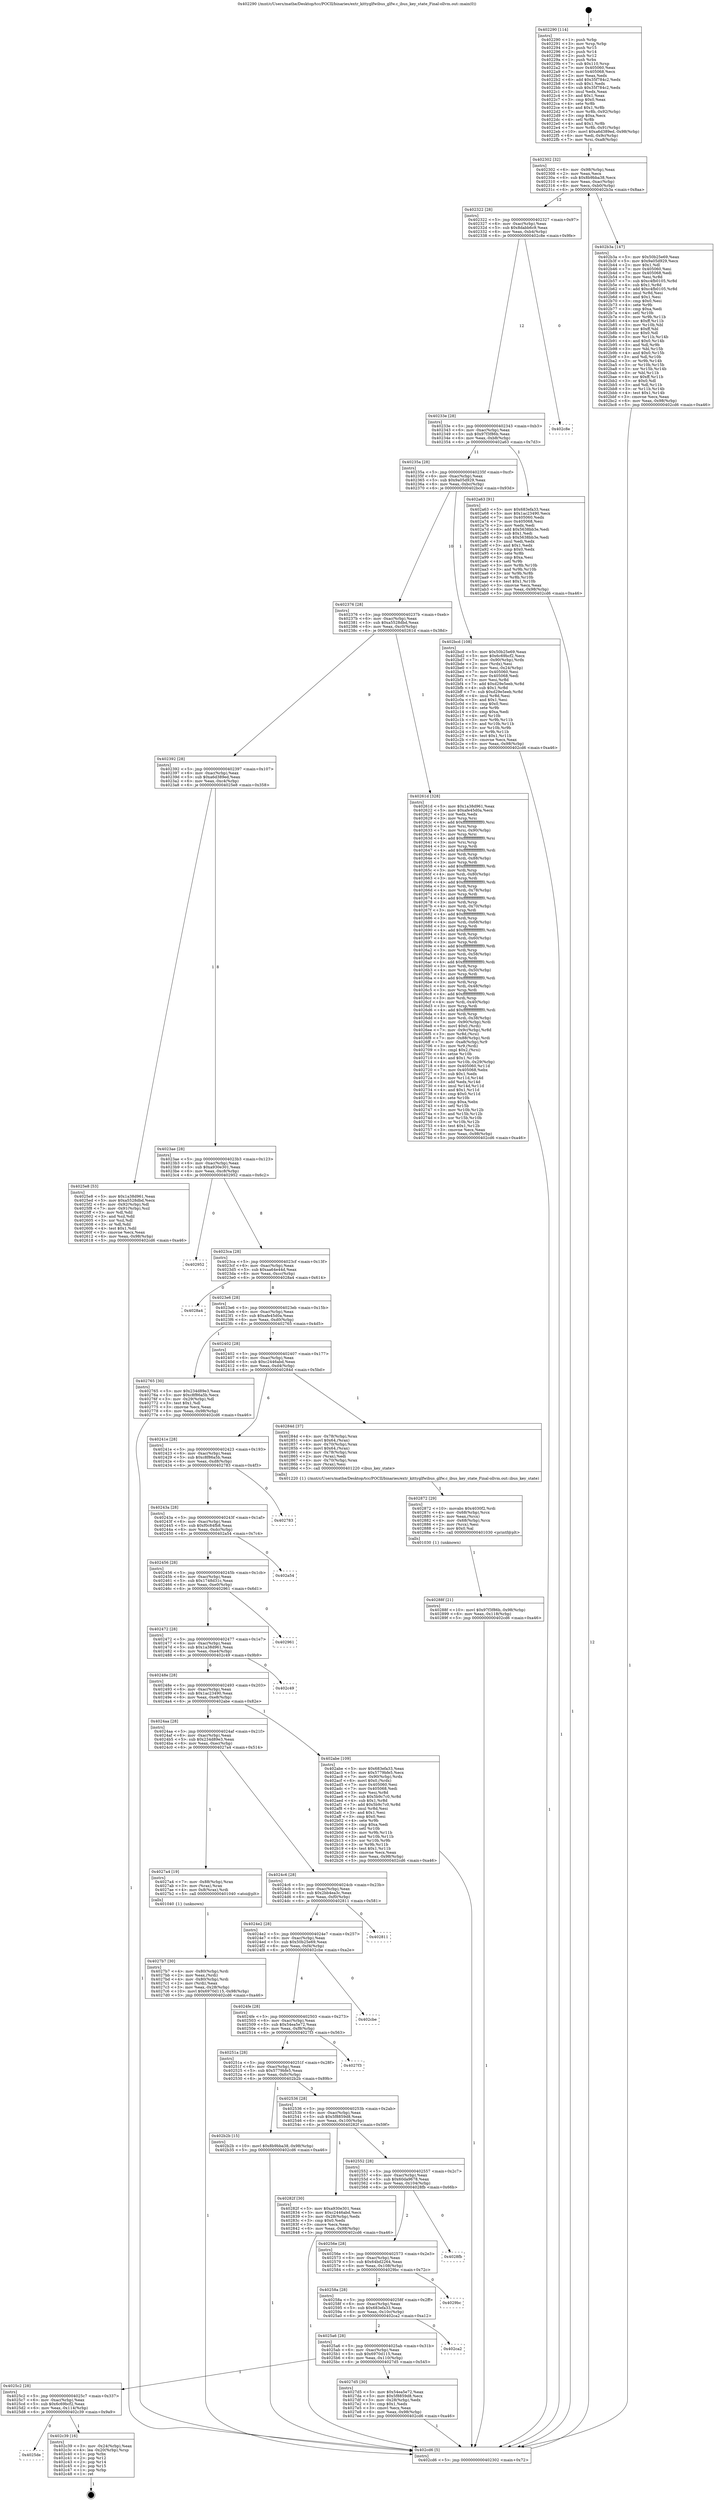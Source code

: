 digraph "0x402290" {
  label = "0x402290 (/mnt/c/Users/mathe/Desktop/tcc/POCII/binaries/extr_kittyglfwibus_glfw.c_ibus_key_state_Final-ollvm.out::main(0))"
  labelloc = "t"
  node[shape=record]

  Entry [label="",width=0.3,height=0.3,shape=circle,fillcolor=black,style=filled]
  "0x402302" [label="{
     0x402302 [32]\l
     | [instrs]\l
     &nbsp;&nbsp;0x402302 \<+6\>: mov -0x98(%rbp),%eax\l
     &nbsp;&nbsp;0x402308 \<+2\>: mov %eax,%ecx\l
     &nbsp;&nbsp;0x40230a \<+6\>: sub $0x8b9bba38,%ecx\l
     &nbsp;&nbsp;0x402310 \<+6\>: mov %eax,-0xac(%rbp)\l
     &nbsp;&nbsp;0x402316 \<+6\>: mov %ecx,-0xb0(%rbp)\l
     &nbsp;&nbsp;0x40231c \<+6\>: je 0000000000402b3a \<main+0x8aa\>\l
  }"]
  "0x402b3a" [label="{
     0x402b3a [147]\l
     | [instrs]\l
     &nbsp;&nbsp;0x402b3a \<+5\>: mov $0x50b25e69,%eax\l
     &nbsp;&nbsp;0x402b3f \<+5\>: mov $0x9a05d929,%ecx\l
     &nbsp;&nbsp;0x402b44 \<+2\>: mov $0x1,%dl\l
     &nbsp;&nbsp;0x402b46 \<+7\>: mov 0x405060,%esi\l
     &nbsp;&nbsp;0x402b4d \<+7\>: mov 0x405068,%edi\l
     &nbsp;&nbsp;0x402b54 \<+3\>: mov %esi,%r8d\l
     &nbsp;&nbsp;0x402b57 \<+7\>: sub $0xc4fb0105,%r8d\l
     &nbsp;&nbsp;0x402b5e \<+4\>: sub $0x1,%r8d\l
     &nbsp;&nbsp;0x402b62 \<+7\>: add $0xc4fb0105,%r8d\l
     &nbsp;&nbsp;0x402b69 \<+4\>: imul %r8d,%esi\l
     &nbsp;&nbsp;0x402b6d \<+3\>: and $0x1,%esi\l
     &nbsp;&nbsp;0x402b70 \<+3\>: cmp $0x0,%esi\l
     &nbsp;&nbsp;0x402b73 \<+4\>: sete %r9b\l
     &nbsp;&nbsp;0x402b77 \<+3\>: cmp $0xa,%edi\l
     &nbsp;&nbsp;0x402b7a \<+4\>: setl %r10b\l
     &nbsp;&nbsp;0x402b7e \<+3\>: mov %r9b,%r11b\l
     &nbsp;&nbsp;0x402b81 \<+4\>: xor $0xff,%r11b\l
     &nbsp;&nbsp;0x402b85 \<+3\>: mov %r10b,%bl\l
     &nbsp;&nbsp;0x402b88 \<+3\>: xor $0xff,%bl\l
     &nbsp;&nbsp;0x402b8b \<+3\>: xor $0x0,%dl\l
     &nbsp;&nbsp;0x402b8e \<+3\>: mov %r11b,%r14b\l
     &nbsp;&nbsp;0x402b91 \<+4\>: and $0x0,%r14b\l
     &nbsp;&nbsp;0x402b95 \<+3\>: and %dl,%r9b\l
     &nbsp;&nbsp;0x402b98 \<+3\>: mov %bl,%r15b\l
     &nbsp;&nbsp;0x402b9b \<+4\>: and $0x0,%r15b\l
     &nbsp;&nbsp;0x402b9f \<+3\>: and %dl,%r10b\l
     &nbsp;&nbsp;0x402ba2 \<+3\>: or %r9b,%r14b\l
     &nbsp;&nbsp;0x402ba5 \<+3\>: or %r10b,%r15b\l
     &nbsp;&nbsp;0x402ba8 \<+3\>: xor %r15b,%r14b\l
     &nbsp;&nbsp;0x402bab \<+3\>: or %bl,%r11b\l
     &nbsp;&nbsp;0x402bae \<+4\>: xor $0xff,%r11b\l
     &nbsp;&nbsp;0x402bb2 \<+3\>: or $0x0,%dl\l
     &nbsp;&nbsp;0x402bb5 \<+3\>: and %dl,%r11b\l
     &nbsp;&nbsp;0x402bb8 \<+3\>: or %r11b,%r14b\l
     &nbsp;&nbsp;0x402bbb \<+4\>: test $0x1,%r14b\l
     &nbsp;&nbsp;0x402bbf \<+3\>: cmovne %ecx,%eax\l
     &nbsp;&nbsp;0x402bc2 \<+6\>: mov %eax,-0x98(%rbp)\l
     &nbsp;&nbsp;0x402bc8 \<+5\>: jmp 0000000000402cd6 \<main+0xa46\>\l
  }"]
  "0x402322" [label="{
     0x402322 [28]\l
     | [instrs]\l
     &nbsp;&nbsp;0x402322 \<+5\>: jmp 0000000000402327 \<main+0x97\>\l
     &nbsp;&nbsp;0x402327 \<+6\>: mov -0xac(%rbp),%eax\l
     &nbsp;&nbsp;0x40232d \<+5\>: sub $0x8dabb6c9,%eax\l
     &nbsp;&nbsp;0x402332 \<+6\>: mov %eax,-0xb4(%rbp)\l
     &nbsp;&nbsp;0x402338 \<+6\>: je 0000000000402c8e \<main+0x9fe\>\l
  }"]
  Exit [label="",width=0.3,height=0.3,shape=circle,fillcolor=black,style=filled,peripheries=2]
  "0x402c8e" [label="{
     0x402c8e\l
  }", style=dashed]
  "0x40233e" [label="{
     0x40233e [28]\l
     | [instrs]\l
     &nbsp;&nbsp;0x40233e \<+5\>: jmp 0000000000402343 \<main+0xb3\>\l
     &nbsp;&nbsp;0x402343 \<+6\>: mov -0xac(%rbp),%eax\l
     &nbsp;&nbsp;0x402349 \<+5\>: sub $0x97f3f86b,%eax\l
     &nbsp;&nbsp;0x40234e \<+6\>: mov %eax,-0xb8(%rbp)\l
     &nbsp;&nbsp;0x402354 \<+6\>: je 0000000000402a63 \<main+0x7d3\>\l
  }"]
  "0x4025de" [label="{
     0x4025de\l
  }", style=dashed]
  "0x402a63" [label="{
     0x402a63 [91]\l
     | [instrs]\l
     &nbsp;&nbsp;0x402a63 \<+5\>: mov $0x683efa33,%eax\l
     &nbsp;&nbsp;0x402a68 \<+5\>: mov $0x1ac23490,%ecx\l
     &nbsp;&nbsp;0x402a6d \<+7\>: mov 0x405060,%edx\l
     &nbsp;&nbsp;0x402a74 \<+7\>: mov 0x405068,%esi\l
     &nbsp;&nbsp;0x402a7b \<+2\>: mov %edx,%edi\l
     &nbsp;&nbsp;0x402a7d \<+6\>: add $0x5638bb3e,%edi\l
     &nbsp;&nbsp;0x402a83 \<+3\>: sub $0x1,%edi\l
     &nbsp;&nbsp;0x402a86 \<+6\>: sub $0x5638bb3e,%edi\l
     &nbsp;&nbsp;0x402a8c \<+3\>: imul %edi,%edx\l
     &nbsp;&nbsp;0x402a8f \<+3\>: and $0x1,%edx\l
     &nbsp;&nbsp;0x402a92 \<+3\>: cmp $0x0,%edx\l
     &nbsp;&nbsp;0x402a95 \<+4\>: sete %r8b\l
     &nbsp;&nbsp;0x402a99 \<+3\>: cmp $0xa,%esi\l
     &nbsp;&nbsp;0x402a9c \<+4\>: setl %r9b\l
     &nbsp;&nbsp;0x402aa0 \<+3\>: mov %r8b,%r10b\l
     &nbsp;&nbsp;0x402aa3 \<+3\>: and %r9b,%r10b\l
     &nbsp;&nbsp;0x402aa6 \<+3\>: xor %r9b,%r8b\l
     &nbsp;&nbsp;0x402aa9 \<+3\>: or %r8b,%r10b\l
     &nbsp;&nbsp;0x402aac \<+4\>: test $0x1,%r10b\l
     &nbsp;&nbsp;0x402ab0 \<+3\>: cmovne %ecx,%eax\l
     &nbsp;&nbsp;0x402ab3 \<+6\>: mov %eax,-0x98(%rbp)\l
     &nbsp;&nbsp;0x402ab9 \<+5\>: jmp 0000000000402cd6 \<main+0xa46\>\l
  }"]
  "0x40235a" [label="{
     0x40235a [28]\l
     | [instrs]\l
     &nbsp;&nbsp;0x40235a \<+5\>: jmp 000000000040235f \<main+0xcf\>\l
     &nbsp;&nbsp;0x40235f \<+6\>: mov -0xac(%rbp),%eax\l
     &nbsp;&nbsp;0x402365 \<+5\>: sub $0x9a05d929,%eax\l
     &nbsp;&nbsp;0x40236a \<+6\>: mov %eax,-0xbc(%rbp)\l
     &nbsp;&nbsp;0x402370 \<+6\>: je 0000000000402bcd \<main+0x93d\>\l
  }"]
  "0x402c39" [label="{
     0x402c39 [16]\l
     | [instrs]\l
     &nbsp;&nbsp;0x402c39 \<+3\>: mov -0x24(%rbp),%eax\l
     &nbsp;&nbsp;0x402c3c \<+4\>: lea -0x20(%rbp),%rsp\l
     &nbsp;&nbsp;0x402c40 \<+1\>: pop %rbx\l
     &nbsp;&nbsp;0x402c41 \<+2\>: pop %r12\l
     &nbsp;&nbsp;0x402c43 \<+2\>: pop %r14\l
     &nbsp;&nbsp;0x402c45 \<+2\>: pop %r15\l
     &nbsp;&nbsp;0x402c47 \<+1\>: pop %rbp\l
     &nbsp;&nbsp;0x402c48 \<+1\>: ret\l
  }"]
  "0x402bcd" [label="{
     0x402bcd [108]\l
     | [instrs]\l
     &nbsp;&nbsp;0x402bcd \<+5\>: mov $0x50b25e69,%eax\l
     &nbsp;&nbsp;0x402bd2 \<+5\>: mov $0x6c69bcf2,%ecx\l
     &nbsp;&nbsp;0x402bd7 \<+7\>: mov -0x90(%rbp),%rdx\l
     &nbsp;&nbsp;0x402bde \<+2\>: mov (%rdx),%esi\l
     &nbsp;&nbsp;0x402be0 \<+3\>: mov %esi,-0x24(%rbp)\l
     &nbsp;&nbsp;0x402be3 \<+7\>: mov 0x405060,%esi\l
     &nbsp;&nbsp;0x402bea \<+7\>: mov 0x405068,%edi\l
     &nbsp;&nbsp;0x402bf1 \<+3\>: mov %esi,%r8d\l
     &nbsp;&nbsp;0x402bf4 \<+7\>: add $0xd29e5eeb,%r8d\l
     &nbsp;&nbsp;0x402bfb \<+4\>: sub $0x1,%r8d\l
     &nbsp;&nbsp;0x402bff \<+7\>: sub $0xd29e5eeb,%r8d\l
     &nbsp;&nbsp;0x402c06 \<+4\>: imul %r8d,%esi\l
     &nbsp;&nbsp;0x402c0a \<+3\>: and $0x1,%esi\l
     &nbsp;&nbsp;0x402c0d \<+3\>: cmp $0x0,%esi\l
     &nbsp;&nbsp;0x402c10 \<+4\>: sete %r9b\l
     &nbsp;&nbsp;0x402c14 \<+3\>: cmp $0xa,%edi\l
     &nbsp;&nbsp;0x402c17 \<+4\>: setl %r10b\l
     &nbsp;&nbsp;0x402c1b \<+3\>: mov %r9b,%r11b\l
     &nbsp;&nbsp;0x402c1e \<+3\>: and %r10b,%r11b\l
     &nbsp;&nbsp;0x402c21 \<+3\>: xor %r10b,%r9b\l
     &nbsp;&nbsp;0x402c24 \<+3\>: or %r9b,%r11b\l
     &nbsp;&nbsp;0x402c27 \<+4\>: test $0x1,%r11b\l
     &nbsp;&nbsp;0x402c2b \<+3\>: cmovne %ecx,%eax\l
     &nbsp;&nbsp;0x402c2e \<+6\>: mov %eax,-0x98(%rbp)\l
     &nbsp;&nbsp;0x402c34 \<+5\>: jmp 0000000000402cd6 \<main+0xa46\>\l
  }"]
  "0x402376" [label="{
     0x402376 [28]\l
     | [instrs]\l
     &nbsp;&nbsp;0x402376 \<+5\>: jmp 000000000040237b \<main+0xeb\>\l
     &nbsp;&nbsp;0x40237b \<+6\>: mov -0xac(%rbp),%eax\l
     &nbsp;&nbsp;0x402381 \<+5\>: sub $0xa5528dbd,%eax\l
     &nbsp;&nbsp;0x402386 \<+6\>: mov %eax,-0xc0(%rbp)\l
     &nbsp;&nbsp;0x40238c \<+6\>: je 000000000040261d \<main+0x38d\>\l
  }"]
  "0x40288f" [label="{
     0x40288f [21]\l
     | [instrs]\l
     &nbsp;&nbsp;0x40288f \<+10\>: movl $0x97f3f86b,-0x98(%rbp)\l
     &nbsp;&nbsp;0x402899 \<+6\>: mov %eax,-0x118(%rbp)\l
     &nbsp;&nbsp;0x40289f \<+5\>: jmp 0000000000402cd6 \<main+0xa46\>\l
  }"]
  "0x40261d" [label="{
     0x40261d [328]\l
     | [instrs]\l
     &nbsp;&nbsp;0x40261d \<+5\>: mov $0x1a38d961,%eax\l
     &nbsp;&nbsp;0x402622 \<+5\>: mov $0xafe45d0a,%ecx\l
     &nbsp;&nbsp;0x402627 \<+2\>: xor %edx,%edx\l
     &nbsp;&nbsp;0x402629 \<+3\>: mov %rsp,%rsi\l
     &nbsp;&nbsp;0x40262c \<+4\>: add $0xfffffffffffffff0,%rsi\l
     &nbsp;&nbsp;0x402630 \<+3\>: mov %rsi,%rsp\l
     &nbsp;&nbsp;0x402633 \<+7\>: mov %rsi,-0x90(%rbp)\l
     &nbsp;&nbsp;0x40263a \<+3\>: mov %rsp,%rsi\l
     &nbsp;&nbsp;0x40263d \<+4\>: add $0xfffffffffffffff0,%rsi\l
     &nbsp;&nbsp;0x402641 \<+3\>: mov %rsi,%rsp\l
     &nbsp;&nbsp;0x402644 \<+3\>: mov %rsp,%rdi\l
     &nbsp;&nbsp;0x402647 \<+4\>: add $0xfffffffffffffff0,%rdi\l
     &nbsp;&nbsp;0x40264b \<+3\>: mov %rdi,%rsp\l
     &nbsp;&nbsp;0x40264e \<+7\>: mov %rdi,-0x88(%rbp)\l
     &nbsp;&nbsp;0x402655 \<+3\>: mov %rsp,%rdi\l
     &nbsp;&nbsp;0x402658 \<+4\>: add $0xfffffffffffffff0,%rdi\l
     &nbsp;&nbsp;0x40265c \<+3\>: mov %rdi,%rsp\l
     &nbsp;&nbsp;0x40265f \<+4\>: mov %rdi,-0x80(%rbp)\l
     &nbsp;&nbsp;0x402663 \<+3\>: mov %rsp,%rdi\l
     &nbsp;&nbsp;0x402666 \<+4\>: add $0xfffffffffffffff0,%rdi\l
     &nbsp;&nbsp;0x40266a \<+3\>: mov %rdi,%rsp\l
     &nbsp;&nbsp;0x40266d \<+4\>: mov %rdi,-0x78(%rbp)\l
     &nbsp;&nbsp;0x402671 \<+3\>: mov %rsp,%rdi\l
     &nbsp;&nbsp;0x402674 \<+4\>: add $0xfffffffffffffff0,%rdi\l
     &nbsp;&nbsp;0x402678 \<+3\>: mov %rdi,%rsp\l
     &nbsp;&nbsp;0x40267b \<+4\>: mov %rdi,-0x70(%rbp)\l
     &nbsp;&nbsp;0x40267f \<+3\>: mov %rsp,%rdi\l
     &nbsp;&nbsp;0x402682 \<+4\>: add $0xfffffffffffffff0,%rdi\l
     &nbsp;&nbsp;0x402686 \<+3\>: mov %rdi,%rsp\l
     &nbsp;&nbsp;0x402689 \<+4\>: mov %rdi,-0x68(%rbp)\l
     &nbsp;&nbsp;0x40268d \<+3\>: mov %rsp,%rdi\l
     &nbsp;&nbsp;0x402690 \<+4\>: add $0xfffffffffffffff0,%rdi\l
     &nbsp;&nbsp;0x402694 \<+3\>: mov %rdi,%rsp\l
     &nbsp;&nbsp;0x402697 \<+4\>: mov %rdi,-0x60(%rbp)\l
     &nbsp;&nbsp;0x40269b \<+3\>: mov %rsp,%rdi\l
     &nbsp;&nbsp;0x40269e \<+4\>: add $0xfffffffffffffff0,%rdi\l
     &nbsp;&nbsp;0x4026a2 \<+3\>: mov %rdi,%rsp\l
     &nbsp;&nbsp;0x4026a5 \<+4\>: mov %rdi,-0x58(%rbp)\l
     &nbsp;&nbsp;0x4026a9 \<+3\>: mov %rsp,%rdi\l
     &nbsp;&nbsp;0x4026ac \<+4\>: add $0xfffffffffffffff0,%rdi\l
     &nbsp;&nbsp;0x4026b0 \<+3\>: mov %rdi,%rsp\l
     &nbsp;&nbsp;0x4026b3 \<+4\>: mov %rdi,-0x50(%rbp)\l
     &nbsp;&nbsp;0x4026b7 \<+3\>: mov %rsp,%rdi\l
     &nbsp;&nbsp;0x4026ba \<+4\>: add $0xfffffffffffffff0,%rdi\l
     &nbsp;&nbsp;0x4026be \<+3\>: mov %rdi,%rsp\l
     &nbsp;&nbsp;0x4026c1 \<+4\>: mov %rdi,-0x48(%rbp)\l
     &nbsp;&nbsp;0x4026c5 \<+3\>: mov %rsp,%rdi\l
     &nbsp;&nbsp;0x4026c8 \<+4\>: add $0xfffffffffffffff0,%rdi\l
     &nbsp;&nbsp;0x4026cc \<+3\>: mov %rdi,%rsp\l
     &nbsp;&nbsp;0x4026cf \<+4\>: mov %rdi,-0x40(%rbp)\l
     &nbsp;&nbsp;0x4026d3 \<+3\>: mov %rsp,%rdi\l
     &nbsp;&nbsp;0x4026d6 \<+4\>: add $0xfffffffffffffff0,%rdi\l
     &nbsp;&nbsp;0x4026da \<+3\>: mov %rdi,%rsp\l
     &nbsp;&nbsp;0x4026dd \<+4\>: mov %rdi,-0x38(%rbp)\l
     &nbsp;&nbsp;0x4026e1 \<+7\>: mov -0x90(%rbp),%rdi\l
     &nbsp;&nbsp;0x4026e8 \<+6\>: movl $0x0,(%rdi)\l
     &nbsp;&nbsp;0x4026ee \<+7\>: mov -0x9c(%rbp),%r8d\l
     &nbsp;&nbsp;0x4026f5 \<+3\>: mov %r8d,(%rsi)\l
     &nbsp;&nbsp;0x4026f8 \<+7\>: mov -0x88(%rbp),%rdi\l
     &nbsp;&nbsp;0x4026ff \<+7\>: mov -0xa8(%rbp),%r9\l
     &nbsp;&nbsp;0x402706 \<+3\>: mov %r9,(%rdi)\l
     &nbsp;&nbsp;0x402709 \<+3\>: cmpl $0x2,(%rsi)\l
     &nbsp;&nbsp;0x40270c \<+4\>: setne %r10b\l
     &nbsp;&nbsp;0x402710 \<+4\>: and $0x1,%r10b\l
     &nbsp;&nbsp;0x402714 \<+4\>: mov %r10b,-0x29(%rbp)\l
     &nbsp;&nbsp;0x402718 \<+8\>: mov 0x405060,%r11d\l
     &nbsp;&nbsp;0x402720 \<+7\>: mov 0x405068,%ebx\l
     &nbsp;&nbsp;0x402727 \<+3\>: sub $0x1,%edx\l
     &nbsp;&nbsp;0x40272a \<+3\>: mov %r11d,%r14d\l
     &nbsp;&nbsp;0x40272d \<+3\>: add %edx,%r14d\l
     &nbsp;&nbsp;0x402730 \<+4\>: imul %r14d,%r11d\l
     &nbsp;&nbsp;0x402734 \<+4\>: and $0x1,%r11d\l
     &nbsp;&nbsp;0x402738 \<+4\>: cmp $0x0,%r11d\l
     &nbsp;&nbsp;0x40273c \<+4\>: sete %r10b\l
     &nbsp;&nbsp;0x402740 \<+3\>: cmp $0xa,%ebx\l
     &nbsp;&nbsp;0x402743 \<+4\>: setl %r15b\l
     &nbsp;&nbsp;0x402747 \<+3\>: mov %r10b,%r12b\l
     &nbsp;&nbsp;0x40274a \<+3\>: and %r15b,%r12b\l
     &nbsp;&nbsp;0x40274d \<+3\>: xor %r15b,%r10b\l
     &nbsp;&nbsp;0x402750 \<+3\>: or %r10b,%r12b\l
     &nbsp;&nbsp;0x402753 \<+4\>: test $0x1,%r12b\l
     &nbsp;&nbsp;0x402757 \<+3\>: cmovne %ecx,%eax\l
     &nbsp;&nbsp;0x40275a \<+6\>: mov %eax,-0x98(%rbp)\l
     &nbsp;&nbsp;0x402760 \<+5\>: jmp 0000000000402cd6 \<main+0xa46\>\l
  }"]
  "0x402392" [label="{
     0x402392 [28]\l
     | [instrs]\l
     &nbsp;&nbsp;0x402392 \<+5\>: jmp 0000000000402397 \<main+0x107\>\l
     &nbsp;&nbsp;0x402397 \<+6\>: mov -0xac(%rbp),%eax\l
     &nbsp;&nbsp;0x40239d \<+5\>: sub $0xa6d389ed,%eax\l
     &nbsp;&nbsp;0x4023a2 \<+6\>: mov %eax,-0xc4(%rbp)\l
     &nbsp;&nbsp;0x4023a8 \<+6\>: je 00000000004025e8 \<main+0x358\>\l
  }"]
  "0x402872" [label="{
     0x402872 [29]\l
     | [instrs]\l
     &nbsp;&nbsp;0x402872 \<+10\>: movabs $0x4030f2,%rdi\l
     &nbsp;&nbsp;0x40287c \<+4\>: mov -0x68(%rbp),%rcx\l
     &nbsp;&nbsp;0x402880 \<+2\>: mov %eax,(%rcx)\l
     &nbsp;&nbsp;0x402882 \<+4\>: mov -0x68(%rbp),%rcx\l
     &nbsp;&nbsp;0x402886 \<+2\>: mov (%rcx),%esi\l
     &nbsp;&nbsp;0x402888 \<+2\>: mov $0x0,%al\l
     &nbsp;&nbsp;0x40288a \<+5\>: call 0000000000401030 \<printf@plt\>\l
     | [calls]\l
     &nbsp;&nbsp;0x401030 \{1\} (unknown)\l
  }"]
  "0x4025e8" [label="{
     0x4025e8 [53]\l
     | [instrs]\l
     &nbsp;&nbsp;0x4025e8 \<+5\>: mov $0x1a38d961,%eax\l
     &nbsp;&nbsp;0x4025ed \<+5\>: mov $0xa5528dbd,%ecx\l
     &nbsp;&nbsp;0x4025f2 \<+6\>: mov -0x92(%rbp),%dl\l
     &nbsp;&nbsp;0x4025f8 \<+7\>: mov -0x91(%rbp),%sil\l
     &nbsp;&nbsp;0x4025ff \<+3\>: mov %dl,%dil\l
     &nbsp;&nbsp;0x402602 \<+3\>: and %sil,%dil\l
     &nbsp;&nbsp;0x402605 \<+3\>: xor %sil,%dl\l
     &nbsp;&nbsp;0x402608 \<+3\>: or %dl,%dil\l
     &nbsp;&nbsp;0x40260b \<+4\>: test $0x1,%dil\l
     &nbsp;&nbsp;0x40260f \<+3\>: cmovne %ecx,%eax\l
     &nbsp;&nbsp;0x402612 \<+6\>: mov %eax,-0x98(%rbp)\l
     &nbsp;&nbsp;0x402618 \<+5\>: jmp 0000000000402cd6 \<main+0xa46\>\l
  }"]
  "0x4023ae" [label="{
     0x4023ae [28]\l
     | [instrs]\l
     &nbsp;&nbsp;0x4023ae \<+5\>: jmp 00000000004023b3 \<main+0x123\>\l
     &nbsp;&nbsp;0x4023b3 \<+6\>: mov -0xac(%rbp),%eax\l
     &nbsp;&nbsp;0x4023b9 \<+5\>: sub $0xa930e301,%eax\l
     &nbsp;&nbsp;0x4023be \<+6\>: mov %eax,-0xc8(%rbp)\l
     &nbsp;&nbsp;0x4023c4 \<+6\>: je 0000000000402952 \<main+0x6c2\>\l
  }"]
  "0x402cd6" [label="{
     0x402cd6 [5]\l
     | [instrs]\l
     &nbsp;&nbsp;0x402cd6 \<+5\>: jmp 0000000000402302 \<main+0x72\>\l
  }"]
  "0x402290" [label="{
     0x402290 [114]\l
     | [instrs]\l
     &nbsp;&nbsp;0x402290 \<+1\>: push %rbp\l
     &nbsp;&nbsp;0x402291 \<+3\>: mov %rsp,%rbp\l
     &nbsp;&nbsp;0x402294 \<+2\>: push %r15\l
     &nbsp;&nbsp;0x402296 \<+2\>: push %r14\l
     &nbsp;&nbsp;0x402298 \<+2\>: push %r12\l
     &nbsp;&nbsp;0x40229a \<+1\>: push %rbx\l
     &nbsp;&nbsp;0x40229b \<+7\>: sub $0x110,%rsp\l
     &nbsp;&nbsp;0x4022a2 \<+7\>: mov 0x405060,%eax\l
     &nbsp;&nbsp;0x4022a9 \<+7\>: mov 0x405068,%ecx\l
     &nbsp;&nbsp;0x4022b0 \<+2\>: mov %eax,%edx\l
     &nbsp;&nbsp;0x4022b2 \<+6\>: add $0x35f784c2,%edx\l
     &nbsp;&nbsp;0x4022b8 \<+3\>: sub $0x1,%edx\l
     &nbsp;&nbsp;0x4022bb \<+6\>: sub $0x35f784c2,%edx\l
     &nbsp;&nbsp;0x4022c1 \<+3\>: imul %edx,%eax\l
     &nbsp;&nbsp;0x4022c4 \<+3\>: and $0x1,%eax\l
     &nbsp;&nbsp;0x4022c7 \<+3\>: cmp $0x0,%eax\l
     &nbsp;&nbsp;0x4022ca \<+4\>: sete %r8b\l
     &nbsp;&nbsp;0x4022ce \<+4\>: and $0x1,%r8b\l
     &nbsp;&nbsp;0x4022d2 \<+7\>: mov %r8b,-0x92(%rbp)\l
     &nbsp;&nbsp;0x4022d9 \<+3\>: cmp $0xa,%ecx\l
     &nbsp;&nbsp;0x4022dc \<+4\>: setl %r8b\l
     &nbsp;&nbsp;0x4022e0 \<+4\>: and $0x1,%r8b\l
     &nbsp;&nbsp;0x4022e4 \<+7\>: mov %r8b,-0x91(%rbp)\l
     &nbsp;&nbsp;0x4022eb \<+10\>: movl $0xa6d389ed,-0x98(%rbp)\l
     &nbsp;&nbsp;0x4022f5 \<+6\>: mov %edi,-0x9c(%rbp)\l
     &nbsp;&nbsp;0x4022fb \<+7\>: mov %rsi,-0xa8(%rbp)\l
  }"]
  "0x4025c2" [label="{
     0x4025c2 [28]\l
     | [instrs]\l
     &nbsp;&nbsp;0x4025c2 \<+5\>: jmp 00000000004025c7 \<main+0x337\>\l
     &nbsp;&nbsp;0x4025c7 \<+6\>: mov -0xac(%rbp),%eax\l
     &nbsp;&nbsp;0x4025cd \<+5\>: sub $0x6c69bcf2,%eax\l
     &nbsp;&nbsp;0x4025d2 \<+6\>: mov %eax,-0x114(%rbp)\l
     &nbsp;&nbsp;0x4025d8 \<+6\>: je 0000000000402c39 \<main+0x9a9\>\l
  }"]
  "0x4027d5" [label="{
     0x4027d5 [30]\l
     | [instrs]\l
     &nbsp;&nbsp;0x4027d5 \<+5\>: mov $0x54ea5e72,%eax\l
     &nbsp;&nbsp;0x4027da \<+5\>: mov $0x5f8859d8,%ecx\l
     &nbsp;&nbsp;0x4027df \<+3\>: mov -0x28(%rbp),%edx\l
     &nbsp;&nbsp;0x4027e2 \<+3\>: cmp $0x1,%edx\l
     &nbsp;&nbsp;0x4027e5 \<+3\>: cmovl %ecx,%eax\l
     &nbsp;&nbsp;0x4027e8 \<+6\>: mov %eax,-0x98(%rbp)\l
     &nbsp;&nbsp;0x4027ee \<+5\>: jmp 0000000000402cd6 \<main+0xa46\>\l
  }"]
  "0x402952" [label="{
     0x402952\l
  }", style=dashed]
  "0x4023ca" [label="{
     0x4023ca [28]\l
     | [instrs]\l
     &nbsp;&nbsp;0x4023ca \<+5\>: jmp 00000000004023cf \<main+0x13f\>\l
     &nbsp;&nbsp;0x4023cf \<+6\>: mov -0xac(%rbp),%eax\l
     &nbsp;&nbsp;0x4023d5 \<+5\>: sub $0xaa64e44d,%eax\l
     &nbsp;&nbsp;0x4023da \<+6\>: mov %eax,-0xcc(%rbp)\l
     &nbsp;&nbsp;0x4023e0 \<+6\>: je 00000000004028a4 \<main+0x614\>\l
  }"]
  "0x4025a6" [label="{
     0x4025a6 [28]\l
     | [instrs]\l
     &nbsp;&nbsp;0x4025a6 \<+5\>: jmp 00000000004025ab \<main+0x31b\>\l
     &nbsp;&nbsp;0x4025ab \<+6\>: mov -0xac(%rbp),%eax\l
     &nbsp;&nbsp;0x4025b1 \<+5\>: sub $0x6970d115,%eax\l
     &nbsp;&nbsp;0x4025b6 \<+6\>: mov %eax,-0x110(%rbp)\l
     &nbsp;&nbsp;0x4025bc \<+6\>: je 00000000004027d5 \<main+0x545\>\l
  }"]
  "0x4028a4" [label="{
     0x4028a4\l
  }", style=dashed]
  "0x4023e6" [label="{
     0x4023e6 [28]\l
     | [instrs]\l
     &nbsp;&nbsp;0x4023e6 \<+5\>: jmp 00000000004023eb \<main+0x15b\>\l
     &nbsp;&nbsp;0x4023eb \<+6\>: mov -0xac(%rbp),%eax\l
     &nbsp;&nbsp;0x4023f1 \<+5\>: sub $0xafe45d0a,%eax\l
     &nbsp;&nbsp;0x4023f6 \<+6\>: mov %eax,-0xd0(%rbp)\l
     &nbsp;&nbsp;0x4023fc \<+6\>: je 0000000000402765 \<main+0x4d5\>\l
  }"]
  "0x402ca2" [label="{
     0x402ca2\l
  }", style=dashed]
  "0x402765" [label="{
     0x402765 [30]\l
     | [instrs]\l
     &nbsp;&nbsp;0x402765 \<+5\>: mov $0x234d89e3,%eax\l
     &nbsp;&nbsp;0x40276a \<+5\>: mov $0xc8f86a5b,%ecx\l
     &nbsp;&nbsp;0x40276f \<+3\>: mov -0x29(%rbp),%dl\l
     &nbsp;&nbsp;0x402772 \<+3\>: test $0x1,%dl\l
     &nbsp;&nbsp;0x402775 \<+3\>: cmovne %ecx,%eax\l
     &nbsp;&nbsp;0x402778 \<+6\>: mov %eax,-0x98(%rbp)\l
     &nbsp;&nbsp;0x40277e \<+5\>: jmp 0000000000402cd6 \<main+0xa46\>\l
  }"]
  "0x402402" [label="{
     0x402402 [28]\l
     | [instrs]\l
     &nbsp;&nbsp;0x402402 \<+5\>: jmp 0000000000402407 \<main+0x177\>\l
     &nbsp;&nbsp;0x402407 \<+6\>: mov -0xac(%rbp),%eax\l
     &nbsp;&nbsp;0x40240d \<+5\>: sub $0xc2446abd,%eax\l
     &nbsp;&nbsp;0x402412 \<+6\>: mov %eax,-0xd4(%rbp)\l
     &nbsp;&nbsp;0x402418 \<+6\>: je 000000000040284d \<main+0x5bd\>\l
  }"]
  "0x40258a" [label="{
     0x40258a [28]\l
     | [instrs]\l
     &nbsp;&nbsp;0x40258a \<+5\>: jmp 000000000040258f \<main+0x2ff\>\l
     &nbsp;&nbsp;0x40258f \<+6\>: mov -0xac(%rbp),%eax\l
     &nbsp;&nbsp;0x402595 \<+5\>: sub $0x683efa33,%eax\l
     &nbsp;&nbsp;0x40259a \<+6\>: mov %eax,-0x10c(%rbp)\l
     &nbsp;&nbsp;0x4025a0 \<+6\>: je 0000000000402ca2 \<main+0xa12\>\l
  }"]
  "0x40284d" [label="{
     0x40284d [37]\l
     | [instrs]\l
     &nbsp;&nbsp;0x40284d \<+4\>: mov -0x78(%rbp),%rax\l
     &nbsp;&nbsp;0x402851 \<+6\>: movl $0x64,(%rax)\l
     &nbsp;&nbsp;0x402857 \<+4\>: mov -0x70(%rbp),%rax\l
     &nbsp;&nbsp;0x40285b \<+6\>: movl $0x64,(%rax)\l
     &nbsp;&nbsp;0x402861 \<+4\>: mov -0x78(%rbp),%rax\l
     &nbsp;&nbsp;0x402865 \<+2\>: mov (%rax),%edi\l
     &nbsp;&nbsp;0x402867 \<+4\>: mov -0x70(%rbp),%rax\l
     &nbsp;&nbsp;0x40286b \<+2\>: mov (%rax),%esi\l
     &nbsp;&nbsp;0x40286d \<+5\>: call 0000000000401220 \<ibus_key_state\>\l
     | [calls]\l
     &nbsp;&nbsp;0x401220 \{1\} (/mnt/c/Users/mathe/Desktop/tcc/POCII/binaries/extr_kittyglfwibus_glfw.c_ibus_key_state_Final-ollvm.out::ibus_key_state)\l
  }"]
  "0x40241e" [label="{
     0x40241e [28]\l
     | [instrs]\l
     &nbsp;&nbsp;0x40241e \<+5\>: jmp 0000000000402423 \<main+0x193\>\l
     &nbsp;&nbsp;0x402423 \<+6\>: mov -0xac(%rbp),%eax\l
     &nbsp;&nbsp;0x402429 \<+5\>: sub $0xc8f86a5b,%eax\l
     &nbsp;&nbsp;0x40242e \<+6\>: mov %eax,-0xd8(%rbp)\l
     &nbsp;&nbsp;0x402434 \<+6\>: je 0000000000402783 \<main+0x4f3\>\l
  }"]
  "0x4029bc" [label="{
     0x4029bc\l
  }", style=dashed]
  "0x402783" [label="{
     0x402783\l
  }", style=dashed]
  "0x40243a" [label="{
     0x40243a [28]\l
     | [instrs]\l
     &nbsp;&nbsp;0x40243a \<+5\>: jmp 000000000040243f \<main+0x1af\>\l
     &nbsp;&nbsp;0x40243f \<+6\>: mov -0xac(%rbp),%eax\l
     &nbsp;&nbsp;0x402445 \<+5\>: sub $0xf0c84fb8,%eax\l
     &nbsp;&nbsp;0x40244a \<+6\>: mov %eax,-0xdc(%rbp)\l
     &nbsp;&nbsp;0x402450 \<+6\>: je 0000000000402a54 \<main+0x7c4\>\l
  }"]
  "0x40256e" [label="{
     0x40256e [28]\l
     | [instrs]\l
     &nbsp;&nbsp;0x40256e \<+5\>: jmp 0000000000402573 \<main+0x2e3\>\l
     &nbsp;&nbsp;0x402573 \<+6\>: mov -0xac(%rbp),%eax\l
     &nbsp;&nbsp;0x402579 \<+5\>: sub $0x64bd2264,%eax\l
     &nbsp;&nbsp;0x40257e \<+6\>: mov %eax,-0x108(%rbp)\l
     &nbsp;&nbsp;0x402584 \<+6\>: je 00000000004029bc \<main+0x72c\>\l
  }"]
  "0x402a54" [label="{
     0x402a54\l
  }", style=dashed]
  "0x402456" [label="{
     0x402456 [28]\l
     | [instrs]\l
     &nbsp;&nbsp;0x402456 \<+5\>: jmp 000000000040245b \<main+0x1cb\>\l
     &nbsp;&nbsp;0x40245b \<+6\>: mov -0xac(%rbp),%eax\l
     &nbsp;&nbsp;0x402461 \<+5\>: sub $0x1748d31c,%eax\l
     &nbsp;&nbsp;0x402466 \<+6\>: mov %eax,-0xe0(%rbp)\l
     &nbsp;&nbsp;0x40246c \<+6\>: je 0000000000402961 \<main+0x6d1\>\l
  }"]
  "0x4028fb" [label="{
     0x4028fb\l
  }", style=dashed]
  "0x402961" [label="{
     0x402961\l
  }", style=dashed]
  "0x402472" [label="{
     0x402472 [28]\l
     | [instrs]\l
     &nbsp;&nbsp;0x402472 \<+5\>: jmp 0000000000402477 \<main+0x1e7\>\l
     &nbsp;&nbsp;0x402477 \<+6\>: mov -0xac(%rbp),%eax\l
     &nbsp;&nbsp;0x40247d \<+5\>: sub $0x1a38d961,%eax\l
     &nbsp;&nbsp;0x402482 \<+6\>: mov %eax,-0xe4(%rbp)\l
     &nbsp;&nbsp;0x402488 \<+6\>: je 0000000000402c49 \<main+0x9b9\>\l
  }"]
  "0x402552" [label="{
     0x402552 [28]\l
     | [instrs]\l
     &nbsp;&nbsp;0x402552 \<+5\>: jmp 0000000000402557 \<main+0x2c7\>\l
     &nbsp;&nbsp;0x402557 \<+6\>: mov -0xac(%rbp),%eax\l
     &nbsp;&nbsp;0x40255d \<+5\>: sub $0x60da9678,%eax\l
     &nbsp;&nbsp;0x402562 \<+6\>: mov %eax,-0x104(%rbp)\l
     &nbsp;&nbsp;0x402568 \<+6\>: je 00000000004028fb \<main+0x66b\>\l
  }"]
  "0x402c49" [label="{
     0x402c49\l
  }", style=dashed]
  "0x40248e" [label="{
     0x40248e [28]\l
     | [instrs]\l
     &nbsp;&nbsp;0x40248e \<+5\>: jmp 0000000000402493 \<main+0x203\>\l
     &nbsp;&nbsp;0x402493 \<+6\>: mov -0xac(%rbp),%eax\l
     &nbsp;&nbsp;0x402499 \<+5\>: sub $0x1ac23490,%eax\l
     &nbsp;&nbsp;0x40249e \<+6\>: mov %eax,-0xe8(%rbp)\l
     &nbsp;&nbsp;0x4024a4 \<+6\>: je 0000000000402abe \<main+0x82e\>\l
  }"]
  "0x40282f" [label="{
     0x40282f [30]\l
     | [instrs]\l
     &nbsp;&nbsp;0x40282f \<+5\>: mov $0xa930e301,%eax\l
     &nbsp;&nbsp;0x402834 \<+5\>: mov $0xc2446abd,%ecx\l
     &nbsp;&nbsp;0x402839 \<+3\>: mov -0x28(%rbp),%edx\l
     &nbsp;&nbsp;0x40283c \<+3\>: cmp $0x0,%edx\l
     &nbsp;&nbsp;0x40283f \<+3\>: cmove %ecx,%eax\l
     &nbsp;&nbsp;0x402842 \<+6\>: mov %eax,-0x98(%rbp)\l
     &nbsp;&nbsp;0x402848 \<+5\>: jmp 0000000000402cd6 \<main+0xa46\>\l
  }"]
  "0x402abe" [label="{
     0x402abe [109]\l
     | [instrs]\l
     &nbsp;&nbsp;0x402abe \<+5\>: mov $0x683efa33,%eax\l
     &nbsp;&nbsp;0x402ac3 \<+5\>: mov $0x5779bfe5,%ecx\l
     &nbsp;&nbsp;0x402ac8 \<+7\>: mov -0x90(%rbp),%rdx\l
     &nbsp;&nbsp;0x402acf \<+6\>: movl $0x0,(%rdx)\l
     &nbsp;&nbsp;0x402ad5 \<+7\>: mov 0x405060,%esi\l
     &nbsp;&nbsp;0x402adc \<+7\>: mov 0x405068,%edi\l
     &nbsp;&nbsp;0x402ae3 \<+3\>: mov %esi,%r8d\l
     &nbsp;&nbsp;0x402ae6 \<+7\>: sub $0x5b9c7c0,%r8d\l
     &nbsp;&nbsp;0x402aed \<+4\>: sub $0x1,%r8d\l
     &nbsp;&nbsp;0x402af1 \<+7\>: add $0x5b9c7c0,%r8d\l
     &nbsp;&nbsp;0x402af8 \<+4\>: imul %r8d,%esi\l
     &nbsp;&nbsp;0x402afc \<+3\>: and $0x1,%esi\l
     &nbsp;&nbsp;0x402aff \<+3\>: cmp $0x0,%esi\l
     &nbsp;&nbsp;0x402b02 \<+4\>: sete %r9b\l
     &nbsp;&nbsp;0x402b06 \<+3\>: cmp $0xa,%edi\l
     &nbsp;&nbsp;0x402b09 \<+4\>: setl %r10b\l
     &nbsp;&nbsp;0x402b0d \<+3\>: mov %r9b,%r11b\l
     &nbsp;&nbsp;0x402b10 \<+3\>: and %r10b,%r11b\l
     &nbsp;&nbsp;0x402b13 \<+3\>: xor %r10b,%r9b\l
     &nbsp;&nbsp;0x402b16 \<+3\>: or %r9b,%r11b\l
     &nbsp;&nbsp;0x402b19 \<+4\>: test $0x1,%r11b\l
     &nbsp;&nbsp;0x402b1d \<+3\>: cmovne %ecx,%eax\l
     &nbsp;&nbsp;0x402b20 \<+6\>: mov %eax,-0x98(%rbp)\l
     &nbsp;&nbsp;0x402b26 \<+5\>: jmp 0000000000402cd6 \<main+0xa46\>\l
  }"]
  "0x4024aa" [label="{
     0x4024aa [28]\l
     | [instrs]\l
     &nbsp;&nbsp;0x4024aa \<+5\>: jmp 00000000004024af \<main+0x21f\>\l
     &nbsp;&nbsp;0x4024af \<+6\>: mov -0xac(%rbp),%eax\l
     &nbsp;&nbsp;0x4024b5 \<+5\>: sub $0x234d89e3,%eax\l
     &nbsp;&nbsp;0x4024ba \<+6\>: mov %eax,-0xec(%rbp)\l
     &nbsp;&nbsp;0x4024c0 \<+6\>: je 00000000004027a4 \<main+0x514\>\l
  }"]
  "0x402536" [label="{
     0x402536 [28]\l
     | [instrs]\l
     &nbsp;&nbsp;0x402536 \<+5\>: jmp 000000000040253b \<main+0x2ab\>\l
     &nbsp;&nbsp;0x40253b \<+6\>: mov -0xac(%rbp),%eax\l
     &nbsp;&nbsp;0x402541 \<+5\>: sub $0x5f8859d8,%eax\l
     &nbsp;&nbsp;0x402546 \<+6\>: mov %eax,-0x100(%rbp)\l
     &nbsp;&nbsp;0x40254c \<+6\>: je 000000000040282f \<main+0x59f\>\l
  }"]
  "0x4027a4" [label="{
     0x4027a4 [19]\l
     | [instrs]\l
     &nbsp;&nbsp;0x4027a4 \<+7\>: mov -0x88(%rbp),%rax\l
     &nbsp;&nbsp;0x4027ab \<+3\>: mov (%rax),%rax\l
     &nbsp;&nbsp;0x4027ae \<+4\>: mov 0x8(%rax),%rdi\l
     &nbsp;&nbsp;0x4027b2 \<+5\>: call 0000000000401040 \<atoi@plt\>\l
     | [calls]\l
     &nbsp;&nbsp;0x401040 \{1\} (unknown)\l
  }"]
  "0x4024c6" [label="{
     0x4024c6 [28]\l
     | [instrs]\l
     &nbsp;&nbsp;0x4024c6 \<+5\>: jmp 00000000004024cb \<main+0x23b\>\l
     &nbsp;&nbsp;0x4024cb \<+6\>: mov -0xac(%rbp),%eax\l
     &nbsp;&nbsp;0x4024d1 \<+5\>: sub $0x2bb4ea3c,%eax\l
     &nbsp;&nbsp;0x4024d6 \<+6\>: mov %eax,-0xf0(%rbp)\l
     &nbsp;&nbsp;0x4024dc \<+6\>: je 0000000000402811 \<main+0x581\>\l
  }"]
  "0x4027b7" [label="{
     0x4027b7 [30]\l
     | [instrs]\l
     &nbsp;&nbsp;0x4027b7 \<+4\>: mov -0x80(%rbp),%rdi\l
     &nbsp;&nbsp;0x4027bb \<+2\>: mov %eax,(%rdi)\l
     &nbsp;&nbsp;0x4027bd \<+4\>: mov -0x80(%rbp),%rdi\l
     &nbsp;&nbsp;0x4027c1 \<+2\>: mov (%rdi),%eax\l
     &nbsp;&nbsp;0x4027c3 \<+3\>: mov %eax,-0x28(%rbp)\l
     &nbsp;&nbsp;0x4027c6 \<+10\>: movl $0x6970d115,-0x98(%rbp)\l
     &nbsp;&nbsp;0x4027d0 \<+5\>: jmp 0000000000402cd6 \<main+0xa46\>\l
  }"]
  "0x402b2b" [label="{
     0x402b2b [15]\l
     | [instrs]\l
     &nbsp;&nbsp;0x402b2b \<+10\>: movl $0x8b9bba38,-0x98(%rbp)\l
     &nbsp;&nbsp;0x402b35 \<+5\>: jmp 0000000000402cd6 \<main+0xa46\>\l
  }"]
  "0x402811" [label="{
     0x402811\l
  }", style=dashed]
  "0x4024e2" [label="{
     0x4024e2 [28]\l
     | [instrs]\l
     &nbsp;&nbsp;0x4024e2 \<+5\>: jmp 00000000004024e7 \<main+0x257\>\l
     &nbsp;&nbsp;0x4024e7 \<+6\>: mov -0xac(%rbp),%eax\l
     &nbsp;&nbsp;0x4024ed \<+5\>: sub $0x50b25e69,%eax\l
     &nbsp;&nbsp;0x4024f2 \<+6\>: mov %eax,-0xf4(%rbp)\l
     &nbsp;&nbsp;0x4024f8 \<+6\>: je 0000000000402cbe \<main+0xa2e\>\l
  }"]
  "0x40251a" [label="{
     0x40251a [28]\l
     | [instrs]\l
     &nbsp;&nbsp;0x40251a \<+5\>: jmp 000000000040251f \<main+0x28f\>\l
     &nbsp;&nbsp;0x40251f \<+6\>: mov -0xac(%rbp),%eax\l
     &nbsp;&nbsp;0x402525 \<+5\>: sub $0x5779bfe5,%eax\l
     &nbsp;&nbsp;0x40252a \<+6\>: mov %eax,-0xfc(%rbp)\l
     &nbsp;&nbsp;0x402530 \<+6\>: je 0000000000402b2b \<main+0x89b\>\l
  }"]
  "0x402cbe" [label="{
     0x402cbe\l
  }", style=dashed]
  "0x4024fe" [label="{
     0x4024fe [28]\l
     | [instrs]\l
     &nbsp;&nbsp;0x4024fe \<+5\>: jmp 0000000000402503 \<main+0x273\>\l
     &nbsp;&nbsp;0x402503 \<+6\>: mov -0xac(%rbp),%eax\l
     &nbsp;&nbsp;0x402509 \<+5\>: sub $0x54ea5e72,%eax\l
     &nbsp;&nbsp;0x40250e \<+6\>: mov %eax,-0xf8(%rbp)\l
     &nbsp;&nbsp;0x402514 \<+6\>: je 00000000004027f3 \<main+0x563\>\l
  }"]
  "0x4027f3" [label="{
     0x4027f3\l
  }", style=dashed]
  Entry -> "0x402290" [label=" 1"]
  "0x402302" -> "0x402b3a" [label=" 1"]
  "0x402302" -> "0x402322" [label=" 12"]
  "0x402c39" -> Exit [label=" 1"]
  "0x402322" -> "0x402c8e" [label=" 0"]
  "0x402322" -> "0x40233e" [label=" 12"]
  "0x4025c2" -> "0x4025de" [label=" 0"]
  "0x40233e" -> "0x402a63" [label=" 1"]
  "0x40233e" -> "0x40235a" [label=" 11"]
  "0x4025c2" -> "0x402c39" [label=" 1"]
  "0x40235a" -> "0x402bcd" [label=" 1"]
  "0x40235a" -> "0x402376" [label=" 10"]
  "0x402bcd" -> "0x402cd6" [label=" 1"]
  "0x402376" -> "0x40261d" [label=" 1"]
  "0x402376" -> "0x402392" [label=" 9"]
  "0x402b3a" -> "0x402cd6" [label=" 1"]
  "0x402392" -> "0x4025e8" [label=" 1"]
  "0x402392" -> "0x4023ae" [label=" 8"]
  "0x4025e8" -> "0x402cd6" [label=" 1"]
  "0x402290" -> "0x402302" [label=" 1"]
  "0x402cd6" -> "0x402302" [label=" 12"]
  "0x402b2b" -> "0x402cd6" [label=" 1"]
  "0x40261d" -> "0x402cd6" [label=" 1"]
  "0x402abe" -> "0x402cd6" [label=" 1"]
  "0x4023ae" -> "0x402952" [label=" 0"]
  "0x4023ae" -> "0x4023ca" [label=" 8"]
  "0x402a63" -> "0x402cd6" [label=" 1"]
  "0x4023ca" -> "0x4028a4" [label=" 0"]
  "0x4023ca" -> "0x4023e6" [label=" 8"]
  "0x402872" -> "0x40288f" [label=" 1"]
  "0x4023e6" -> "0x402765" [label=" 1"]
  "0x4023e6" -> "0x402402" [label=" 7"]
  "0x402765" -> "0x402cd6" [label=" 1"]
  "0x40284d" -> "0x402872" [label=" 1"]
  "0x402402" -> "0x40284d" [label=" 1"]
  "0x402402" -> "0x40241e" [label=" 6"]
  "0x4027d5" -> "0x402cd6" [label=" 1"]
  "0x40241e" -> "0x402783" [label=" 0"]
  "0x40241e" -> "0x40243a" [label=" 6"]
  "0x4025a6" -> "0x4025c2" [label=" 1"]
  "0x40243a" -> "0x402a54" [label=" 0"]
  "0x40243a" -> "0x402456" [label=" 6"]
  "0x40288f" -> "0x402cd6" [label=" 1"]
  "0x402456" -> "0x402961" [label=" 0"]
  "0x402456" -> "0x402472" [label=" 6"]
  "0x40258a" -> "0x4025a6" [label=" 2"]
  "0x402472" -> "0x402c49" [label=" 0"]
  "0x402472" -> "0x40248e" [label=" 6"]
  "0x40282f" -> "0x402cd6" [label=" 1"]
  "0x40248e" -> "0x402abe" [label=" 1"]
  "0x40248e" -> "0x4024aa" [label=" 5"]
  "0x40256e" -> "0x40258a" [label=" 2"]
  "0x4024aa" -> "0x4027a4" [label=" 1"]
  "0x4024aa" -> "0x4024c6" [label=" 4"]
  "0x4027a4" -> "0x4027b7" [label=" 1"]
  "0x4027b7" -> "0x402cd6" [label=" 1"]
  "0x4025a6" -> "0x4027d5" [label=" 1"]
  "0x4024c6" -> "0x402811" [label=" 0"]
  "0x4024c6" -> "0x4024e2" [label=" 4"]
  "0x402552" -> "0x40256e" [label=" 2"]
  "0x4024e2" -> "0x402cbe" [label=" 0"]
  "0x4024e2" -> "0x4024fe" [label=" 4"]
  "0x40258a" -> "0x402ca2" [label=" 0"]
  "0x4024fe" -> "0x4027f3" [label=" 0"]
  "0x4024fe" -> "0x40251a" [label=" 4"]
  "0x402552" -> "0x4028fb" [label=" 0"]
  "0x40251a" -> "0x402b2b" [label=" 1"]
  "0x40251a" -> "0x402536" [label=" 3"]
  "0x40256e" -> "0x4029bc" [label=" 0"]
  "0x402536" -> "0x40282f" [label=" 1"]
  "0x402536" -> "0x402552" [label=" 2"]
}
